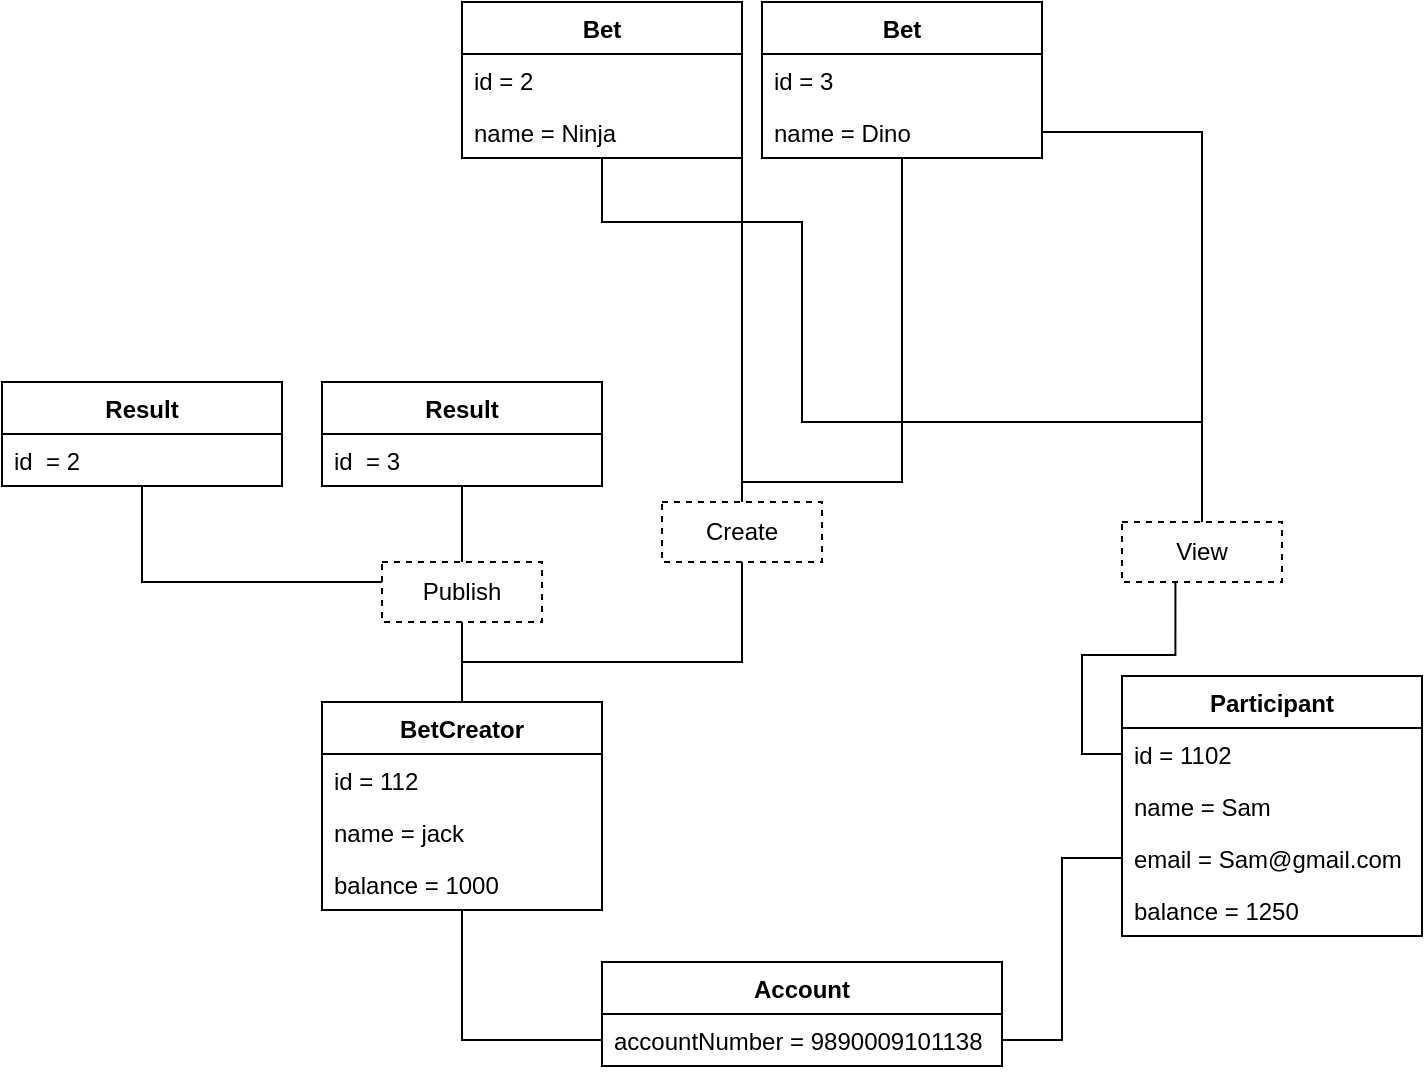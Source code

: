 <mxfile version="17.1.2" type="github">
  <diagram id="otkijVXZBqR2P-0-kYZV" name="Page-1">
    <mxGraphModel dx="1888" dy="583" grid="1" gridSize="10" guides="1" tooltips="1" connect="1" arrows="1" fold="1" page="1" pageScale="1" pageWidth="850" pageHeight="1100" math="0" shadow="0">
      <root>
        <mxCell id="0" />
        <mxCell id="1" parent="0" />
        <mxCell id="u4mcK2gIGsnnjjDS5qzK-1" value="Result" style="swimlane;fontStyle=1;childLayout=stackLayout;horizontal=1;startSize=26;fillColor=none;horizontalStack=0;resizeParent=1;resizeParentMax=0;resizeLast=0;collapsible=1;marginBottom=0;" vertex="1" parent="1">
          <mxGeometry x="90" y="1160" width="140" height="52" as="geometry" />
        </mxCell>
        <mxCell id="u4mcK2gIGsnnjjDS5qzK-2" value="id  = 3" style="text;strokeColor=none;fillColor=none;align=left;verticalAlign=top;spacingLeft=4;spacingRight=4;overflow=hidden;rotatable=0;points=[[0,0.5],[1,0.5]];portConstraint=eastwest;" vertex="1" parent="u4mcK2gIGsnnjjDS5qzK-1">
          <mxGeometry y="26" width="140" height="26" as="geometry" />
        </mxCell>
        <mxCell id="u4mcK2gIGsnnjjDS5qzK-9" style="edgeStyle=orthogonalEdgeStyle;rounded=0;orthogonalLoop=1;jettySize=auto;html=1;startArrow=none;endArrow=none;endFill=0;" edge="1" parent="1" source="u4mcK2gIGsnnjjDS5qzK-10" target="u4mcK2gIGsnnjjDS5qzK-2">
          <mxGeometry relative="1" as="geometry">
            <mxPoint x="150" y="1300" as="targetPoint" />
            <Array as="points">
              <mxPoint x="160" y="1240" />
              <mxPoint x="160" y="1240" />
            </Array>
          </mxGeometry>
        </mxCell>
        <mxCell id="u4mcK2gIGsnnjjDS5qzK-18" style="edgeStyle=orthogonalEdgeStyle;rounded=0;orthogonalLoop=1;jettySize=auto;html=1;startArrow=none;endArrow=none;endFill=0;" edge="1" parent="1" source="u4mcK2gIGsnnjjDS5qzK-19" target="u4mcK2gIGsnnjjDS5qzK-14">
          <mxGeometry relative="1" as="geometry">
            <Array as="points">
              <mxPoint x="300" y="1210" />
              <mxPoint x="380" y="1210" />
              <mxPoint x="380" y="1065" />
            </Array>
          </mxGeometry>
        </mxCell>
        <mxCell id="u4mcK2gIGsnnjjDS5qzK-26" style="edgeStyle=orthogonalEdgeStyle;rounded=0;orthogonalLoop=1;jettySize=auto;html=1;entryX=0;entryY=0.5;entryDx=0;entryDy=0;endArrow=none;endFill=0;" edge="1" parent="1" source="u4mcK2gIGsnnjjDS5qzK-5" target="u4mcK2gIGsnnjjDS5qzK-23">
          <mxGeometry relative="1" as="geometry" />
        </mxCell>
        <mxCell id="u4mcK2gIGsnnjjDS5qzK-5" value="BetCreator" style="swimlane;fontStyle=1;childLayout=stackLayout;horizontal=1;startSize=26;fillColor=none;horizontalStack=0;resizeParent=1;resizeParentMax=0;resizeLast=0;collapsible=1;marginBottom=0;" vertex="1" parent="1">
          <mxGeometry x="90" y="1320" width="140" height="104" as="geometry" />
        </mxCell>
        <mxCell id="u4mcK2gIGsnnjjDS5qzK-6" value="id = 112" style="text;strokeColor=none;fillColor=none;align=left;verticalAlign=top;spacingLeft=4;spacingRight=4;overflow=hidden;rotatable=0;points=[[0,0.5],[1,0.5]];portConstraint=eastwest;" vertex="1" parent="u4mcK2gIGsnnjjDS5qzK-5">
          <mxGeometry y="26" width="140" height="26" as="geometry" />
        </mxCell>
        <mxCell id="u4mcK2gIGsnnjjDS5qzK-7" value="name = jack" style="text;strokeColor=none;fillColor=none;align=left;verticalAlign=top;spacingLeft=4;spacingRight=4;overflow=hidden;rotatable=0;points=[[0,0.5],[1,0.5]];portConstraint=eastwest;" vertex="1" parent="u4mcK2gIGsnnjjDS5qzK-5">
          <mxGeometry y="52" width="140" height="26" as="geometry" />
        </mxCell>
        <mxCell id="u4mcK2gIGsnnjjDS5qzK-8" value="balance = 1000" style="text;strokeColor=none;fillColor=none;align=left;verticalAlign=top;spacingLeft=4;spacingRight=4;overflow=hidden;rotatable=0;points=[[0,0.5],[1,0.5]];portConstraint=eastwest;" vertex="1" parent="u4mcK2gIGsnnjjDS5qzK-5">
          <mxGeometry y="78" width="140" height="26" as="geometry" />
        </mxCell>
        <mxCell id="u4mcK2gIGsnnjjDS5qzK-48" style="edgeStyle=orthogonalEdgeStyle;rounded=0;orthogonalLoop=1;jettySize=auto;html=1;endArrow=none;endFill=0;" edge="1" parent="1" source="u4mcK2gIGsnnjjDS5qzK-10" target="u4mcK2gIGsnnjjDS5qzK-47">
          <mxGeometry relative="1" as="geometry">
            <Array as="points">
              <mxPoint y="1260" />
            </Array>
          </mxGeometry>
        </mxCell>
        <mxCell id="u4mcK2gIGsnnjjDS5qzK-10" value="Publish" style="rounded=0;whiteSpace=wrap;html=1;dashed=1;fillColor=none;" vertex="1" parent="1">
          <mxGeometry x="120" y="1250" width="80" height="30" as="geometry" />
        </mxCell>
        <mxCell id="u4mcK2gIGsnnjjDS5qzK-11" value="" style="edgeStyle=orthogonalEdgeStyle;rounded=0;orthogonalLoop=1;jettySize=auto;html=1;endArrow=none;" edge="1" parent="1" source="u4mcK2gIGsnnjjDS5qzK-5" target="u4mcK2gIGsnnjjDS5qzK-10">
          <mxGeometry relative="1" as="geometry">
            <mxPoint x="160" y="1212" as="targetPoint" />
            <mxPoint x="160" y="1320" as="sourcePoint" />
            <Array as="points">
              <mxPoint x="160" y="1270" />
            </Array>
          </mxGeometry>
        </mxCell>
        <mxCell id="u4mcK2gIGsnnjjDS5qzK-12" value="Bet" style="swimlane;fontStyle=1;childLayout=stackLayout;horizontal=1;startSize=26;fillColor=none;horizontalStack=0;resizeParent=1;resizeParentMax=0;resizeLast=0;collapsible=1;marginBottom=0;" vertex="1" parent="1">
          <mxGeometry x="310" y="970" width="140" height="78" as="geometry" />
        </mxCell>
        <mxCell id="u4mcK2gIGsnnjjDS5qzK-13" value="id = 3" style="text;strokeColor=none;fillColor=none;align=left;verticalAlign=top;spacingLeft=4;spacingRight=4;overflow=hidden;rotatable=0;points=[[0,0.5],[1,0.5]];portConstraint=eastwest;" vertex="1" parent="u4mcK2gIGsnnjjDS5qzK-12">
          <mxGeometry y="26" width="140" height="26" as="geometry" />
        </mxCell>
        <mxCell id="u4mcK2gIGsnnjjDS5qzK-14" value="name = Dino" style="text;strokeColor=none;fillColor=none;align=left;verticalAlign=top;spacingLeft=4;spacingRight=4;overflow=hidden;rotatable=0;points=[[0,0.5],[1,0.5]];portConstraint=eastwest;dashed=1;" vertex="1" parent="u4mcK2gIGsnnjjDS5qzK-12">
          <mxGeometry y="52" width="140" height="26" as="geometry" />
        </mxCell>
        <mxCell id="u4mcK2gIGsnnjjDS5qzK-19" value="Create" style="rounded=0;whiteSpace=wrap;html=1;dashed=1;fillColor=none;" vertex="1" parent="1">
          <mxGeometry x="260" y="1220" width="80" height="30" as="geometry" />
        </mxCell>
        <mxCell id="u4mcK2gIGsnnjjDS5qzK-21" value="" style="edgeStyle=orthogonalEdgeStyle;rounded=0;orthogonalLoop=1;jettySize=auto;html=1;entryX=0.5;entryY=1;entryDx=0;entryDy=0;endArrow=none;" edge="1" parent="1" source="u4mcK2gIGsnnjjDS5qzK-5" target="u4mcK2gIGsnnjjDS5qzK-19">
          <mxGeometry relative="1" as="geometry">
            <mxPoint x="160" y="1320" as="sourcePoint" />
            <mxPoint x="380" y="1199" as="targetPoint" />
            <Array as="points">
              <mxPoint x="160" y="1300" />
              <mxPoint x="300" y="1300" />
              <mxPoint x="300" y="1250" />
            </Array>
          </mxGeometry>
        </mxCell>
        <mxCell id="u4mcK2gIGsnnjjDS5qzK-22" value="Account" style="swimlane;fontStyle=1;childLayout=stackLayout;horizontal=1;startSize=26;fillColor=none;horizontalStack=0;resizeParent=1;resizeParentMax=0;resizeLast=0;collapsible=1;marginBottom=0;" vertex="1" parent="1">
          <mxGeometry x="230" y="1450" width="200" height="52" as="geometry" />
        </mxCell>
        <mxCell id="u4mcK2gIGsnnjjDS5qzK-23" value="accountNumber = 9890009101138" style="text;strokeColor=none;fillColor=none;align=left;verticalAlign=top;spacingLeft=4;spacingRight=4;overflow=hidden;rotatable=0;points=[[0,0.5],[1,0.5]];portConstraint=eastwest;" vertex="1" parent="u4mcK2gIGsnnjjDS5qzK-22">
          <mxGeometry y="26" width="200" height="26" as="geometry" />
        </mxCell>
        <mxCell id="u4mcK2gIGsnnjjDS5qzK-27" value="Participant" style="swimlane;fontStyle=1;childLayout=stackLayout;horizontal=1;startSize=26;fillColor=none;horizontalStack=0;resizeParent=1;resizeParentMax=0;resizeLast=0;collapsible=1;marginBottom=0;" vertex="1" parent="1">
          <mxGeometry x="490" y="1307" width="150" height="130" as="geometry" />
        </mxCell>
        <mxCell id="u4mcK2gIGsnnjjDS5qzK-28" value="id = 1102" style="text;strokeColor=none;fillColor=none;align=left;verticalAlign=top;spacingLeft=4;spacingRight=4;overflow=hidden;rotatable=0;points=[[0,0.5],[1,0.5]];portConstraint=eastwest;" vertex="1" parent="u4mcK2gIGsnnjjDS5qzK-27">
          <mxGeometry y="26" width="150" height="26" as="geometry" />
        </mxCell>
        <mxCell id="u4mcK2gIGsnnjjDS5qzK-29" value="name = Sam" style="text;strokeColor=none;fillColor=none;align=left;verticalAlign=top;spacingLeft=4;spacingRight=4;overflow=hidden;rotatable=0;points=[[0,0.5],[1,0.5]];portConstraint=eastwest;" vertex="1" parent="u4mcK2gIGsnnjjDS5qzK-27">
          <mxGeometry y="52" width="150" height="26" as="geometry" />
        </mxCell>
        <mxCell id="u4mcK2gIGsnnjjDS5qzK-33" value="email = Sam@gmail.com" style="text;strokeColor=none;fillColor=none;align=left;verticalAlign=top;spacingLeft=4;spacingRight=4;overflow=hidden;rotatable=0;points=[[0,0.5],[1,0.5]];portConstraint=eastwest;" vertex="1" parent="u4mcK2gIGsnnjjDS5qzK-27">
          <mxGeometry y="78" width="150" height="26" as="geometry" />
        </mxCell>
        <mxCell id="u4mcK2gIGsnnjjDS5qzK-30" value="balance = 1250" style="text;strokeColor=none;fillColor=none;align=left;verticalAlign=top;spacingLeft=4;spacingRight=4;overflow=hidden;rotatable=0;points=[[0,0.5],[1,0.5]];portConstraint=eastwest;" vertex="1" parent="u4mcK2gIGsnnjjDS5qzK-27">
          <mxGeometry y="104" width="150" height="26" as="geometry" />
        </mxCell>
        <mxCell id="u4mcK2gIGsnnjjDS5qzK-34" style="edgeStyle=orthogonalEdgeStyle;rounded=0;orthogonalLoop=1;jettySize=auto;html=1;entryX=0;entryY=0.5;entryDx=0;entryDy=0;endArrow=none;endFill=0;" edge="1" parent="1" source="u4mcK2gIGsnnjjDS5qzK-23" target="u4mcK2gIGsnnjjDS5qzK-33">
          <mxGeometry relative="1" as="geometry" />
        </mxCell>
        <mxCell id="u4mcK2gIGsnnjjDS5qzK-44" style="edgeStyle=orthogonalEdgeStyle;rounded=0;orthogonalLoop=1;jettySize=auto;html=1;endArrow=none;endFill=0;" edge="1" parent="1" source="u4mcK2gIGsnnjjDS5qzK-37" target="u4mcK2gIGsnnjjDS5qzK-41">
          <mxGeometry relative="1" as="geometry">
            <Array as="points">
              <mxPoint x="530" y="1180" />
              <mxPoint x="330" y="1180" />
              <mxPoint x="330" y="1080" />
              <mxPoint x="230" y="1080" />
            </Array>
          </mxGeometry>
        </mxCell>
        <mxCell id="u4mcK2gIGsnnjjDS5qzK-45" style="edgeStyle=orthogonalEdgeStyle;rounded=0;orthogonalLoop=1;jettySize=auto;html=1;endArrow=none;endFill=0;" edge="1" parent="1" source="u4mcK2gIGsnnjjDS5qzK-37" target="u4mcK2gIGsnnjjDS5qzK-14">
          <mxGeometry relative="1" as="geometry" />
        </mxCell>
        <mxCell id="u4mcK2gIGsnnjjDS5qzK-37" value="View" style="rounded=0;whiteSpace=wrap;html=1;dashed=1;fillColor=none;" vertex="1" parent="1">
          <mxGeometry x="490" y="1230" width="80" height="30" as="geometry" />
        </mxCell>
        <mxCell id="u4mcK2gIGsnnjjDS5qzK-38" value="" style="edgeStyle=orthogonalEdgeStyle;rounded=0;orthogonalLoop=1;jettySize=auto;html=1;exitX=0;exitY=0.5;exitDx=0;exitDy=0;entryX=0.334;entryY=1.008;entryDx=0;entryDy=0;entryPerimeter=0;endArrow=none;endFill=0;" edge="1" parent="1" source="u4mcK2gIGsnnjjDS5qzK-28" target="u4mcK2gIGsnnjjDS5qzK-37">
          <mxGeometry relative="1" as="geometry">
            <mxPoint x="490" y="1346" as="sourcePoint" />
            <mxPoint x="426.76" y="1238.208" as="targetPoint" />
          </mxGeometry>
        </mxCell>
        <mxCell id="u4mcK2gIGsnnjjDS5qzK-42" style="edgeStyle=orthogonalEdgeStyle;rounded=0;orthogonalLoop=1;jettySize=auto;html=1;endArrow=none;endFill=0;entryX=0.5;entryY=0;entryDx=0;entryDy=0;" edge="1" parent="1" source="u4mcK2gIGsnnjjDS5qzK-39" target="u4mcK2gIGsnnjjDS5qzK-19">
          <mxGeometry relative="1" as="geometry">
            <Array as="points">
              <mxPoint x="300" y="1150" />
              <mxPoint x="300" y="1150" />
            </Array>
          </mxGeometry>
        </mxCell>
        <mxCell id="u4mcK2gIGsnnjjDS5qzK-39" value="Bet" style="swimlane;fontStyle=1;childLayout=stackLayout;horizontal=1;startSize=26;fillColor=none;horizontalStack=0;resizeParent=1;resizeParentMax=0;resizeLast=0;collapsible=1;marginBottom=0;" vertex="1" parent="1">
          <mxGeometry x="160" y="970" width="140" height="78" as="geometry" />
        </mxCell>
        <mxCell id="u4mcK2gIGsnnjjDS5qzK-40" value="id = 2" style="text;strokeColor=none;fillColor=none;align=left;verticalAlign=top;spacingLeft=4;spacingRight=4;overflow=hidden;rotatable=0;points=[[0,0.5],[1,0.5]];portConstraint=eastwest;" vertex="1" parent="u4mcK2gIGsnnjjDS5qzK-39">
          <mxGeometry y="26" width="140" height="26" as="geometry" />
        </mxCell>
        <mxCell id="u4mcK2gIGsnnjjDS5qzK-41" value="name = Ninja" style="text;strokeColor=none;fillColor=none;align=left;verticalAlign=top;spacingLeft=4;spacingRight=4;overflow=hidden;rotatable=0;points=[[0,0.5],[1,0.5]];portConstraint=eastwest;dashed=1;" vertex="1" parent="u4mcK2gIGsnnjjDS5qzK-39">
          <mxGeometry y="52" width="140" height="26" as="geometry" />
        </mxCell>
        <mxCell id="u4mcK2gIGsnnjjDS5qzK-46" value="Result" style="swimlane;fontStyle=1;childLayout=stackLayout;horizontal=1;startSize=26;fillColor=none;horizontalStack=0;resizeParent=1;resizeParentMax=0;resizeLast=0;collapsible=1;marginBottom=0;" vertex="1" parent="1">
          <mxGeometry x="-70" y="1160" width="140" height="52" as="geometry" />
        </mxCell>
        <mxCell id="u4mcK2gIGsnnjjDS5qzK-47" value="id  = 2&#xa;" style="text;strokeColor=none;fillColor=none;align=left;verticalAlign=top;spacingLeft=4;spacingRight=4;overflow=hidden;rotatable=0;points=[[0,0.5],[1,0.5]];portConstraint=eastwest;" vertex="1" parent="u4mcK2gIGsnnjjDS5qzK-46">
          <mxGeometry y="26" width="140" height="26" as="geometry" />
        </mxCell>
      </root>
    </mxGraphModel>
  </diagram>
</mxfile>
